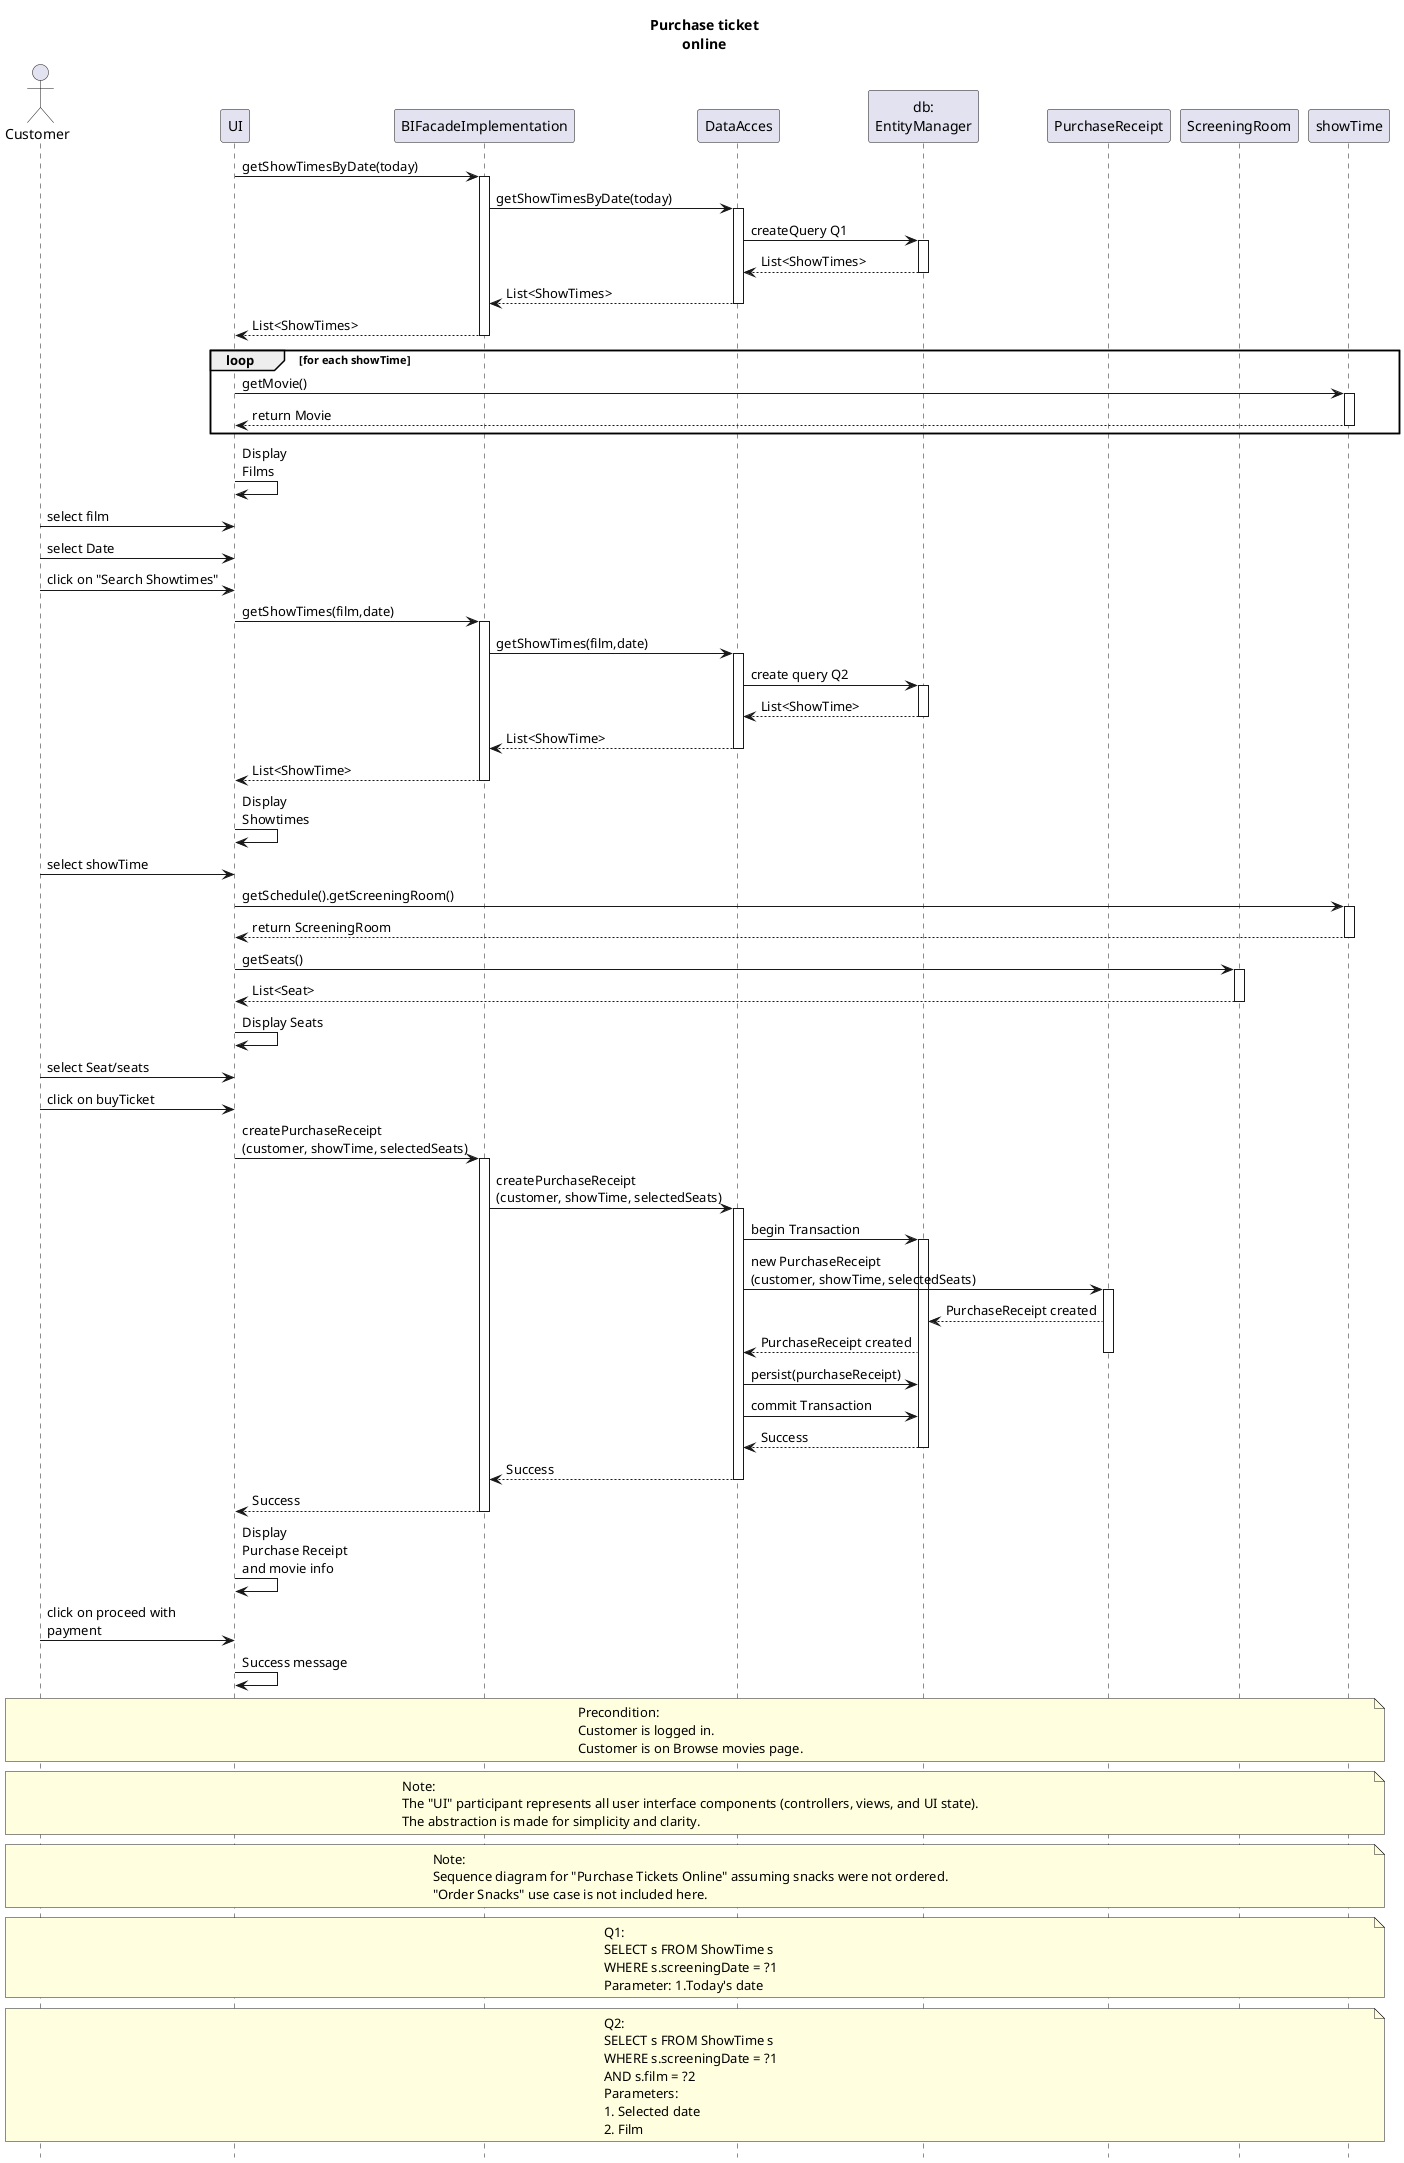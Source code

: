 @startuml
title Purchase ticket\nonline
hide footbox

actor Customer
participant UI
participant "BIFacadeImplementation" as BIF
participant "DataAcces" as DA
participant "db:\nEntityManager" as EM
participant "PurchaseReceipt" as PR
participant "ScreeningRoom" as SR
participant "showTime" as ST

UI -> BIF: getShowTimesByDate(today)
activate BIF
BIF -> DA: getShowTimesByDate(today)
activate DA
DA -> EM: createQuery Q1
activate EM
EM --> DA: List<ShowTimes>
deactivate EM
DA --> BIF: List<ShowTimes>
deactivate DA
BIF --> UI: List<ShowTimes>
deactivate BIF

loop for each showTime
  UI -> ST: getMovie()
  activate ST
  ST --> UI: return Movie
  deactivate ST
end loop

UI -> UI: Display\nFilms

Customer -> UI: select film
Customer -> UI: select Date
Customer -> UI: click on "Search Showtimes"

UI -> BIF: getShowTimes(film,date)
activate BIF
BIF -> DA: getShowTimes(film,date)
activate DA
DA -> EM: create query Q2
activate EM
EM --> DA: List<ShowTime>
deactivate EM
DA --> BIF: List<ShowTime>
deactivate DA
BIF --> UI: List<ShowTime>
deactivate BIF

UI -> UI: Display\nShowtimes

Customer -> UI: select showTime
UI -> ST: getSchedule().getScreeningRoom()
activate ST
ST --> UI: return ScreeningRoom
deactivate ST

UI -> SR: getSeats()
activate SR
SR --> UI: List<Seat>
deactivate SR

UI -> UI: Display Seats

Customer -> UI: select Seat/seats
Customer -> UI: click on buyTicket

UI -> BIF: createPurchaseReceipt\n(customer, showTime, selectedSeats)
activate BIF
BIF -> DA: createPurchaseReceipt\n(customer, showTime, selectedSeats)
activate DA
DA -> EM: begin Transaction
activate EM
DA -> PR: new PurchaseReceipt\n(customer, showTime, selectedSeats)
activate PR
PR --> EM: PurchaseReceipt created
EM --> DA: PurchaseReceipt created
deactivate PR

DA -> EM: persist(purchaseReceipt)
DA -> EM: commit Transaction
EM --> DA: Success
deactivate EM

DA --> BIF: Success
deactivate DA
BIF --> UI: Success
deactivate BIF

UI -> UI: Display\nPurchase Receipt\nand movie info
Customer -> UI: click on proceed with\npayment
UI -> UI: Success message

' Notes at the bottom in a line
note across #lightyellow
Precondition:
Customer is logged in.
Customer is on Browse movies page.
end note

note across #lightyellow
Note:
The "UI" participant represents all user interface components (controllers, views, and UI state).
The abstraction is made for simplicity and clarity.
end note

note across #lightyellow
Note:
Sequence diagram for "Purchase Tickets Online" assuming snacks were not ordered.
"Order Snacks" use case is not included here.
end note

note across #lightyellow
Q1:
SELECT s FROM ShowTime s
WHERE s.screeningDate = ?1
Parameter: 1.Today's date
end note

note across #lightyellow
Q2:
SELECT s FROM ShowTime s
WHERE s.screeningDate = ?1
AND s.film = ?2
Parameters:
1. Selected date
2. Film
end note

@enduml